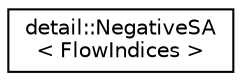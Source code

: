 digraph "Graphical Class Hierarchy"
{
 // LATEX_PDF_SIZE
  edge [fontname="Helvetica",fontsize="10",labelfontname="Helvetica",labelfontsize="10"];
  node [fontname="Helvetica",fontsize="10",shape=record];
  rankdir="LR";
  Node0 [label="detail::NegativeSA\l\< FlowIndices \>",height=0.2,width=0.4,color="black", fillcolor="white", style="filled",URL="$structdetail_1_1NegativeSA.html",tooltip=" "];
}
